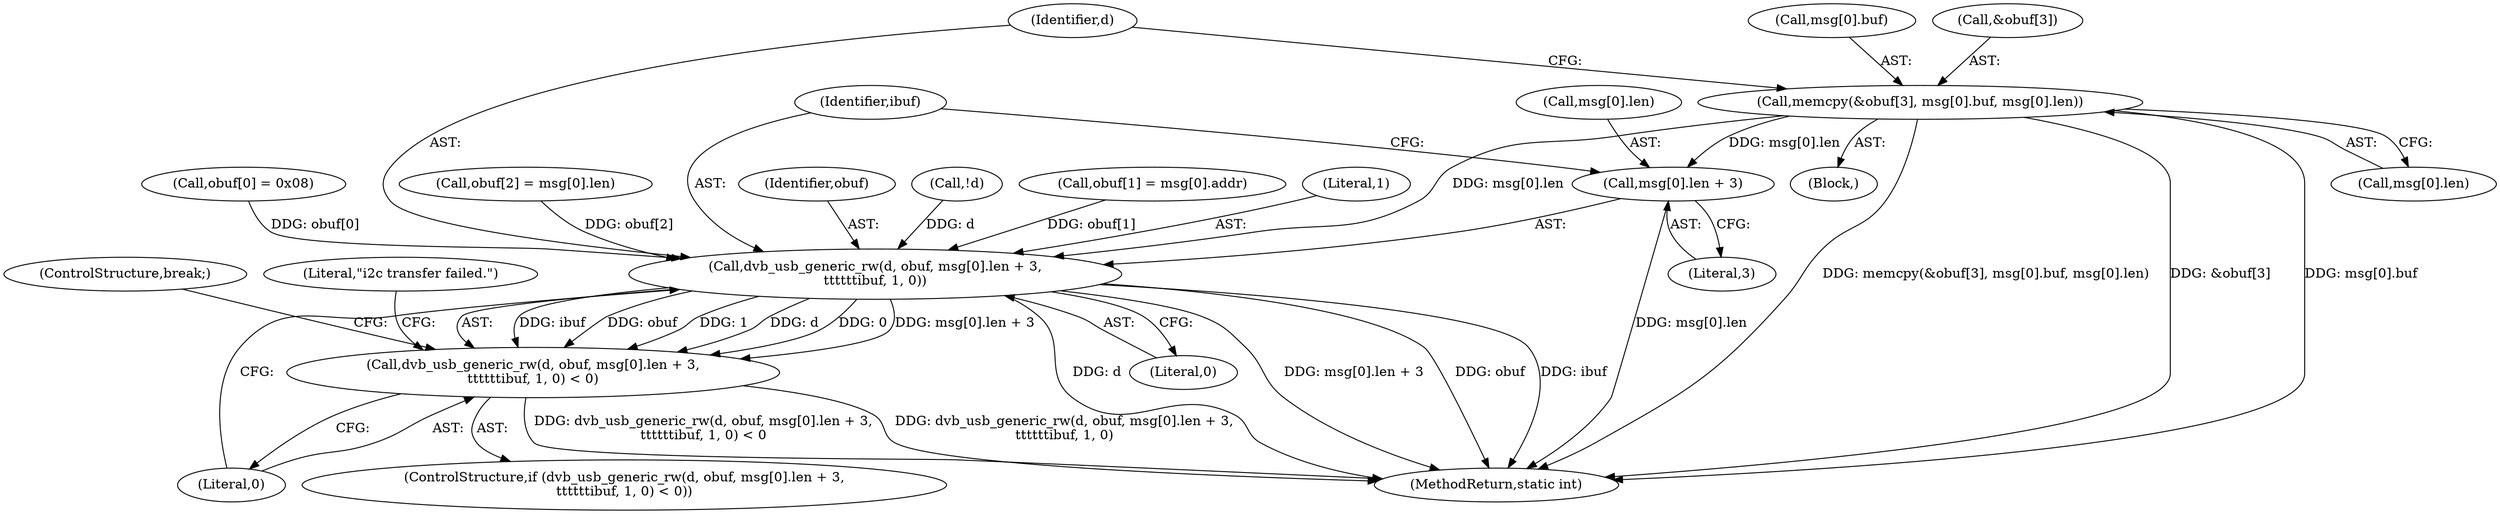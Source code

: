 digraph "1_linux_606142af57dad981b78707234cfbd15f9f7b7125_1@API" {
"1000244" [label="(Call,memcpy(&obuf[3], msg[0].buf, msg[0].len))"];
"1000261" [label="(Call,dvb_usb_generic_rw(d, obuf, msg[0].len + 3,\n\t\t\t\t\t\tibuf, 1, 0))"];
"1000260" [label="(Call,dvb_usb_generic_rw(d, obuf, msg[0].len + 3,\n\t\t\t\t\t\tibuf, 1, 0) < 0)"];
"1000264" [label="(Call,msg[0].len + 3)"];
"1000274" [label="(Literal,0)"];
"1000264" [label="(Call,msg[0].len + 3)"];
"1000271" [label="(Identifier,ibuf)"];
"1000254" [label="(Call,msg[0].len)"];
"1000265" [label="(Call,msg[0].len)"];
"1000245" [label="(Call,&obuf[3])"];
"1000235" [label="(Call,obuf[2] = msg[0].len)"];
"1000244" [label="(Call,memcpy(&obuf[3], msg[0].buf, msg[0].len))"];
"1000262" [label="(Identifier,d)"];
"1000263" [label="(Identifier,obuf)"];
"1000273" [label="(Literal,0)"];
"1000115" [label="(Call,!d)"];
"1000249" [label="(Call,msg[0].buf)"];
"1000276" [label="(Literal,\"i2c transfer failed.\")"];
"1000270" [label="(Literal,3)"];
"1000260" [label="(Call,dvb_usb_generic_rw(d, obuf, msg[0].len + 3,\n\t\t\t\t\t\tibuf, 1, 0) < 0)"];
"1000226" [label="(Call,obuf[1] = msg[0].addr)"];
"1000141" [label="(Block,)"];
"1000272" [label="(Literal,1)"];
"1000259" [label="(ControlStructure,if (dvb_usb_generic_rw(d, obuf, msg[0].len + 3,\n\t\t\t\t\t\tibuf, 1, 0) < 0))"];
"1000261" [label="(Call,dvb_usb_generic_rw(d, obuf, msg[0].len + 3,\n\t\t\t\t\t\tibuf, 1, 0))"];
"1000377" [label="(MethodReturn,static int)"];
"1000221" [label="(Call,obuf[0] = 0x08)"];
"1000277" [label="(ControlStructure,break;)"];
"1000244" -> "1000141"  [label="AST: "];
"1000244" -> "1000254"  [label="CFG: "];
"1000245" -> "1000244"  [label="AST: "];
"1000249" -> "1000244"  [label="AST: "];
"1000254" -> "1000244"  [label="AST: "];
"1000262" -> "1000244"  [label="CFG: "];
"1000244" -> "1000377"  [label="DDG: memcpy(&obuf[3], msg[0].buf, msg[0].len)"];
"1000244" -> "1000377"  [label="DDG: &obuf[3]"];
"1000244" -> "1000377"  [label="DDG: msg[0].buf"];
"1000244" -> "1000261"  [label="DDG: msg[0].len"];
"1000244" -> "1000264"  [label="DDG: msg[0].len"];
"1000261" -> "1000260"  [label="AST: "];
"1000261" -> "1000273"  [label="CFG: "];
"1000262" -> "1000261"  [label="AST: "];
"1000263" -> "1000261"  [label="AST: "];
"1000264" -> "1000261"  [label="AST: "];
"1000271" -> "1000261"  [label="AST: "];
"1000272" -> "1000261"  [label="AST: "];
"1000273" -> "1000261"  [label="AST: "];
"1000274" -> "1000261"  [label="CFG: "];
"1000261" -> "1000377"  [label="DDG: d"];
"1000261" -> "1000377"  [label="DDG: msg[0].len + 3"];
"1000261" -> "1000377"  [label="DDG: obuf"];
"1000261" -> "1000377"  [label="DDG: ibuf"];
"1000261" -> "1000260"  [label="DDG: ibuf"];
"1000261" -> "1000260"  [label="DDG: obuf"];
"1000261" -> "1000260"  [label="DDG: 1"];
"1000261" -> "1000260"  [label="DDG: d"];
"1000261" -> "1000260"  [label="DDG: 0"];
"1000261" -> "1000260"  [label="DDG: msg[0].len + 3"];
"1000115" -> "1000261"  [label="DDG: d"];
"1000226" -> "1000261"  [label="DDG: obuf[1]"];
"1000235" -> "1000261"  [label="DDG: obuf[2]"];
"1000221" -> "1000261"  [label="DDG: obuf[0]"];
"1000260" -> "1000259"  [label="AST: "];
"1000260" -> "1000274"  [label="CFG: "];
"1000274" -> "1000260"  [label="AST: "];
"1000276" -> "1000260"  [label="CFG: "];
"1000277" -> "1000260"  [label="CFG: "];
"1000260" -> "1000377"  [label="DDG: dvb_usb_generic_rw(d, obuf, msg[0].len + 3,\n\t\t\t\t\t\tibuf, 1, 0) < 0"];
"1000260" -> "1000377"  [label="DDG: dvb_usb_generic_rw(d, obuf, msg[0].len + 3,\n\t\t\t\t\t\tibuf, 1, 0)"];
"1000264" -> "1000270"  [label="CFG: "];
"1000265" -> "1000264"  [label="AST: "];
"1000270" -> "1000264"  [label="AST: "];
"1000271" -> "1000264"  [label="CFG: "];
"1000264" -> "1000377"  [label="DDG: msg[0].len"];
}
